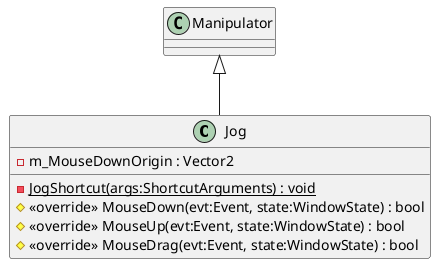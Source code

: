 @startuml
class Jog {
    - m_MouseDownOrigin : Vector2
    {static} - JogShortcut(args:ShortcutArguments) : void
    # <<override>> MouseDown(evt:Event, state:WindowState) : bool
    # <<override>> MouseUp(evt:Event, state:WindowState) : bool
    # <<override>> MouseDrag(evt:Event, state:WindowState) : bool
}
Manipulator <|-- Jog
@enduml
